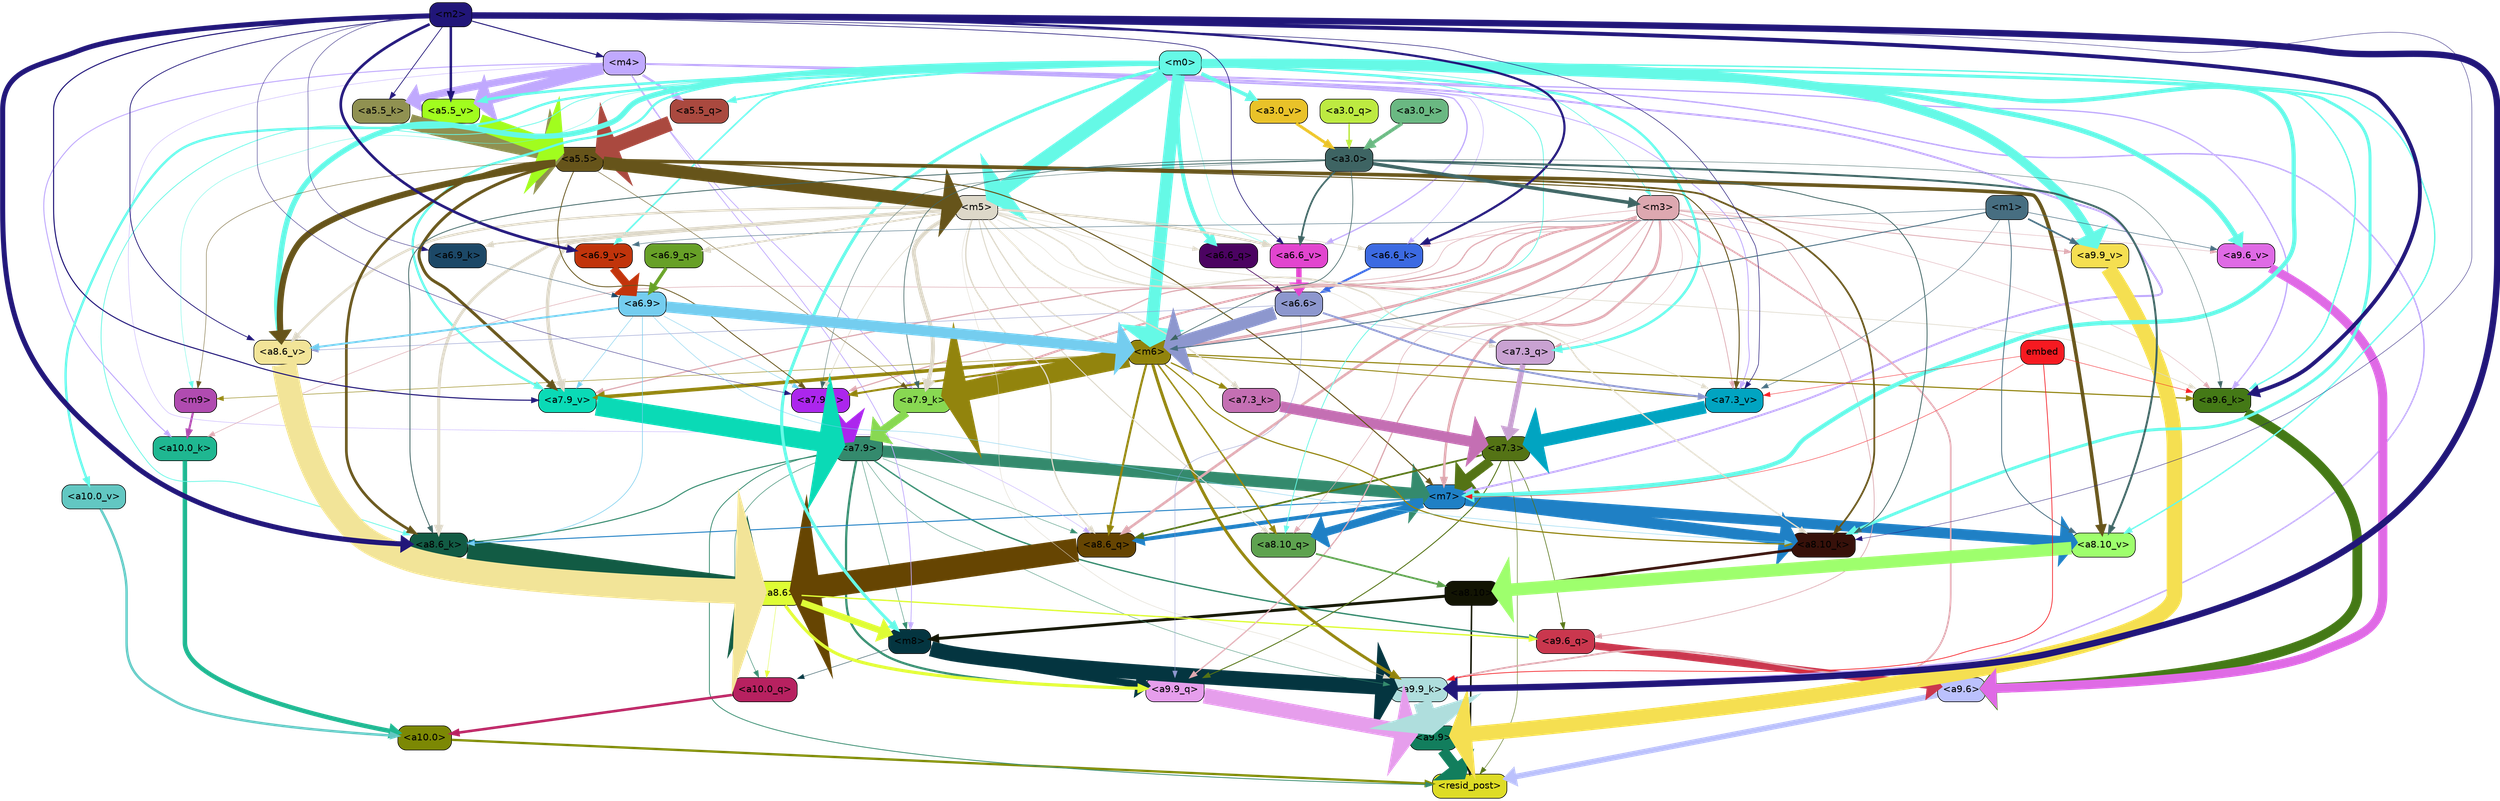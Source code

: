 strict digraph "" {
	graph [bgcolor=transparent,
		layout=dot,
		overlap=false,
		splines=true
	];
	"<a10.0>"	[color=black,
		fillcolor="#7c8804",
		fontname=Helvetica,
		shape=box,
		style="filled, rounded"];
	"<resid_post>"	[color=black,
		fillcolor="#dedc26",
		fontname=Helvetica,
		shape=box,
		style="filled, rounded"];
	"<a10.0>" -> "<resid_post>"	[color="#7c8804",
		penwidth=3.4253244400024414];
	"<a9.9>"	[color=black,
		fillcolor="#127e5d",
		fontname=Helvetica,
		shape=box,
		style="filled, rounded"];
	"<a9.9>" -> "<resid_post>"	[color="#127e5d",
		penwidth=16.05378818511963];
	"<a9.6>"	[color=black,
		fillcolor="#bbc1fd",
		fontname=Helvetica,
		shape=box,
		style="filled, rounded"];
	"<a9.6>" -> "<resid_post>"	[color="#bbc1fd",
		penwidth=8.33797836303711];
	"<a8.10>"	[color=black,
		fillcolor="#121403",
		fontname=Helvetica,
		shape=box,
		style="filled, rounded"];
	"<a8.10>" -> "<resid_post>"	[color="#121403",
		penwidth=2.3390636444091797];
	"<m8>"	[color=black,
		fillcolor="#043540",
		fontname=Helvetica,
		shape=box,
		style="filled, rounded"];
	"<a8.10>" -> "<m8>"	[color="#121403",
		penwidth=4.388927459716797];
	"<a7.9>"	[color=black,
		fillcolor="#348a6d",
		fontname=Helvetica,
		shape=box,
		style="filled, rounded"];
	"<a7.9>" -> "<resid_post>"	[color="#348a6d",
		penwidth=1.1926651000976562];
	"<a10.0_q>"	[color=black,
		fillcolor="#b72160",
		fontname=Helvetica,
		shape=box,
		style="filled, rounded"];
	"<a7.9>" -> "<a10.0_q>"	[color="#348a6d",
		penwidth=0.7811813354492188];
	"<a7.9>" -> "<m8>"	[color="#348a6d",
		penwidth=0.6738662719726562];
	"<a9.9_q>"	[color=black,
		fillcolor="#e69eec",
		fontname=Helvetica,
		shape=box,
		style="filled, rounded"];
	"<a7.9>" -> "<a9.9_q>"	[color="#348a6d",
		penwidth=3.33896541595459];
	"<a9.6_q>"	[color=black,
		fillcolor="#ca374e",
		fontname=Helvetica,
		shape=box,
		style="filled, rounded"];
	"<a7.9>" -> "<a9.6_q>"	[color="#348a6d",
		penwidth=2.0531044006347656];
	"<a9.9_k>"	[color=black,
		fillcolor="#afdedd",
		fontname=Helvetica,
		shape=box,
		style="filled, rounded"];
	"<a7.9>" -> "<a9.9_k>"	[color="#348a6d",
		penwidth=0.6];
	"<a8.6_q>"	[color=black,
		fillcolor="#664502",
		fontname=Helvetica,
		shape=box,
		style="filled, rounded"];
	"<a7.9>" -> "<a8.6_q>"	[color="#348a6d",
		penwidth=0.6];
	"<a8.6_k>"	[color=black,
		fillcolor="#125b44",
		fontname=Helvetica,
		shape=box,
		style="filled, rounded"];
	"<a7.9>" -> "<a8.6_k>"	[color="#348a6d",
		penwidth=1.5751152038574219];
	"<m7>"	[color=black,
		fillcolor="#1f80c5",
		fontname=Helvetica,
		shape=box,
		style="filled, rounded"];
	"<a7.9>" -> "<m7>"	[color="#348a6d",
		penwidth=17.67833709716797];
	"<a7.3>"	[color=black,
		fillcolor="#547315",
		fontname=Helvetica,
		shape=box,
		style="filled, rounded"];
	"<a7.3>" -> "<resid_post>"	[color="#547315",
		penwidth=0.7339706420898438];
	"<a7.3>" -> "<a9.9_q>"	[color="#547315",
		penwidth=1.3609809875488281];
	"<a7.3>" -> "<a9.6_q>"	[color="#547315",
		penwidth=0.9587650299072266];
	"<a7.3>" -> "<a8.6_q>"	[color="#547315",
		penwidth=2.597522735595703];
	"<a7.3>" -> "<m7>"	[color="#547315",
		penwidth=13.925512313842773];
	"<a10.0_q>" -> "<a10.0>"	[color="#b72160",
		penwidth=3.861766815185547];
	"<a10.0_k>"	[color=black,
		fillcolor="#1fb791",
		fontname=Helvetica,
		shape=box,
		style="filled, rounded"];
	"<a10.0_k>" -> "<a10.0>"	[color="#1fb791",
		penwidth=6.691814422607422];
	"<a10.0_v>"	[color=black,
		fillcolor="#62c7c2",
		fontname=Helvetica,
		shape=box,
		style="filled, rounded"];
	"<a10.0_v>" -> "<a10.0>"	[color="#62c7c2",
		penwidth=3.703948974609375];
	"<m8>" -> "<a10.0_q>"	[color="#043540",
		penwidth=0.6];
	"<m8>" -> "<a9.9_q>"	[color="#043540",
		penwidth=10.407995223999023];
	"<m8>" -> "<a9.9_k>"	[color="#043540",
		penwidth=22.67278480529785];
	"<a8.6>"	[color=black,
		fillcolor="#defd35",
		fontname=Helvetica,
		shape=box,
		style="filled, rounded"];
	"<a8.6>" -> "<a10.0_q>"	[color="#defd35",
		penwidth=0.6];
	"<a8.6>" -> "<m8>"	[color="#defd35",
		penwidth=9.616483688354492];
	"<a8.6>" -> "<a9.9_q>"	[color="#defd35",
		penwidth=4.681654930114746];
	"<a8.6>" -> "<a9.6_q>"	[color="#defd35",
		penwidth=2.0046749114990234];
	"<m9>"	[color=black,
		fillcolor="#b04bb0",
		fontname=Helvetica,
		shape=box,
		style="filled, rounded"];
	"<m9>" -> "<a10.0_k>"	[color="#b04bb0",
		penwidth=3.1536026000976562];
	"<m4>"	[color=black,
		fillcolor="#c0a9fe",
		fontname=Helvetica,
		shape=box,
		style="filled, rounded"];
	"<m4>" -> "<a10.0_k>"	[color="#c0a9fe",
		penwidth=1.4532089233398438];
	"<m4>" -> "<m8>"	[color="#c0a9fe",
		penwidth=1.1121444702148438];
	"<m4>" -> "<a9.9_k>"	[color="#c0a9fe",
		penwidth=2.1296005249023438];
	"<a9.6_k>"	[color=black,
		fillcolor="#447916",
		fontname=Helvetica,
		shape=box,
		style="filled, rounded"];
	"<m4>" -> "<a9.6_k>"	[color="#c0a9fe",
		penwidth=1.93524169921875];
	"<m4>" -> "<a8.6_q>"	[color="#c0a9fe",
		penwidth=0.6086311340332031];
	"<m4>" -> "<m7>"	[color="#c0a9fe",
		penwidth=2.9153175354003906];
	"<a7.9_k>"	[color=black,
		fillcolor="#88d852",
		fontname=Helvetica,
		shape=box,
		style="filled, rounded"];
	"<m4>" -> "<a7.9_k>"	[color="#c0a9fe",
		penwidth=1.0983266830444336];
	"<a7.3_v>"	[color=black,
		fillcolor="#01a4c1",
		fontname=Helvetica,
		shape=box,
		style="filled, rounded"];
	"<m4>" -> "<a7.3_v>"	[color="#c0a9fe",
		penwidth=1.2746734619140625];
	"<a6.6_k>"	[color=black,
		fillcolor="#3c6ae2",
		fontname=Helvetica,
		shape=box,
		style="filled, rounded"];
	"<m4>" -> "<a6.6_k>"	[color="#c0a9fe",
		penwidth=0.7470474243164062];
	"<a6.6_v>"	[color=black,
		fillcolor="#e245cf",
		fontname=Helvetica,
		shape=box,
		style="filled, rounded"];
	"<m4>" -> "<a6.6_v>"	[color="#c0a9fe",
		penwidth=1.873147964477539];
	"<a5.5_q>"	[color=black,
		fillcolor="#aa493f",
		fontname=Helvetica,
		shape=box,
		style="filled, rounded"];
	"<m4>" -> "<a5.5_q>"	[color="#c0a9fe",
		penwidth=3.6069361567497253];
	"<a5.5_k>"	[color=black,
		fillcolor="#909151",
		fontname=Helvetica,
		shape=box,
		style="filled, rounded"];
	"<m4>" -> "<a5.5_k>"	[color="#c0a9fe",
		penwidth=10.824847996234894];
	"<a5.5_v>"	[color=black,
		fillcolor="#a1fd1e",
		fontname=Helvetica,
		shape=box,
		style="filled, rounded"];
	"<m4>" -> "<a5.5_v>"	[color="#c0a9fe",
		penwidth=15.7442626953125];
	"<m3>"	[color=black,
		fillcolor="#dda8b0",
		fontname=Helvetica,
		shape=box,
		style="filled, rounded"];
	"<m3>" -> "<a10.0_k>"	[color="#dda8b0",
		penwidth=0.8012542724609375];
	"<m6>"	[color=black,
		fillcolor="#92840d",
		fontname=Helvetica,
		shape=box,
		style="filled, rounded"];
	"<m3>" -> "<m6>"	[color="#dda8b0",
		penwidth=4.0873308181762695];
	"<m3>" -> "<a9.9_q>"	[color="#dda8b0",
		penwidth=1.8098411560058594];
	"<m3>" -> "<a9.6_q>"	[color="#dda8b0",
		penwidth=1.0731983184814453];
	"<m3>" -> "<a9.9_k>"	[color="#dda8b0",
		penwidth=2.538074493408203];
	"<m3>" -> "<a9.6_k>"	[color="#dda8b0",
		penwidth=0.6];
	"<a9.9_v>"	[color=black,
		fillcolor="#f5df51",
		fontname=Helvetica,
		shape=box,
		style="filled, rounded"];
	"<m3>" -> "<a9.9_v>"	[color="#dda8b0",
		penwidth=1.1908531188964844];
	"<a9.6_v>"	[color=black,
		fillcolor="#df6ae5",
		fontname=Helvetica,
		shape=box,
		style="filled, rounded"];
	"<m3>" -> "<a9.6_v>"	[color="#dda8b0",
		penwidth=0.6];
	"<a8.10_q>"	[color=black,
		fillcolor="#5ea24f",
		fontname=Helvetica,
		shape=box,
		style="filled, rounded"];
	"<m3>" -> "<a8.10_q>"	[color="#dda8b0",
		penwidth=0.7969093322753906];
	"<m3>" -> "<a8.6_q>"	[color="#dda8b0",
		penwidth=3.8069801330566406];
	"<m3>" -> "<m7>"	[color="#dda8b0",
		penwidth=3.7463531494140625];
	"<a7.9_q>"	[color=black,
		fillcolor="#ac26ed",
		fontname=Helvetica,
		shape=box,
		style="filled, rounded"];
	"<m3>" -> "<a7.9_q>"	[color="#dda8b0",
		penwidth=1.7077007293701172];
	"<a7.3_q>"	[color=black,
		fillcolor="#c9a2d2",
		fontname=Helvetica,
		shape=box,
		style="filled, rounded"];
	"<m3>" -> "<a7.3_q>"	[color="#dda8b0",
		penwidth=0.6810226440429688];
	"<m3>" -> "<a7.9_k>"	[color="#dda8b0",
		penwidth=3.0535898208618164];
	"<a7.9_v>"	[color=black,
		fillcolor="#0adab6",
		fontname=Helvetica,
		shape=box,
		style="filled, rounded"];
	"<m3>" -> "<a7.9_v>"	[color="#dda8b0",
		penwidth=1.8027725219726562];
	"<m3>" -> "<a7.3_v>"	[color="#dda8b0",
		penwidth=1.0946578979492188];
	"<m3>" -> "<a6.6_k>"	[color="#dda8b0",
		penwidth=0.6740627288818359];
	"<m0>"	[color=black,
		fillcolor="#65f9e6",
		fontname=Helvetica,
		shape=box,
		style="filled, rounded"];
	"<m0>" -> "<a10.0_v>"	[color="#65f9e6",
		penwidth=3.520832061767578];
	"<m0>" -> "<m8>"	[color="#65f9e6",
		penwidth=4.624839782714844];
	"<m0>" -> "<m9>"	[color="#65f9e6",
		penwidth=0.6];
	"<m0>" -> "<m3>"	[color="#65f9e6",
		penwidth=0.9854207634925842];
	"<m0>" -> "<m6>"	[color="#65f9e6",
		penwidth=18.578011751174927];
	"<m0>" -> "<a9.6_k>"	[color="#65f9e6",
		penwidth=2.0742149353027344];
	"<m0>" -> "<a9.9_v>"	[color="#65f9e6",
		penwidth=13.6649169921875];
	"<m0>" -> "<a9.6_v>"	[color="#65f9e6",
		penwidth=7.575786590576172];
	"<m5>"	[color=black,
		fillcolor="#ddd8c9",
		fontname=Helvetica,
		shape=box,
		style="filled, rounded"];
	"<m0>" -> "<m5>"	[color="#65f9e6",
		penwidth=21.776307940483093];
	"<m0>" -> "<a8.10_q>"	[color="#65f9e6",
		penwidth=1.1731605529785156];
	"<a8.10_k>"	[color=black,
		fillcolor="#37110a",
		fontname=Helvetica,
		shape=box,
		style="filled, rounded"];
	"<m0>" -> "<a8.10_k>"	[color="#65f9e6",
		penwidth=4.350425720214844];
	"<m0>" -> "<a8.6_k>"	[color="#65f9e6",
		penwidth=1.1486854553222656];
	"<a8.10_v>"	[color=black,
		fillcolor="#9eff6d",
		fontname=Helvetica,
		shape=box,
		style="filled, rounded"];
	"<m0>" -> "<a8.10_v>"	[color="#65f9e6",
		penwidth=2.0526657104492188];
	"<a8.6_v>"	[color=black,
		fillcolor="#f2e498",
		fontname=Helvetica,
		shape=box,
		style="filled, rounded"];
	"<m0>" -> "<a8.6_v>"	[color="#65f9e6",
		penwidth=7.951751708984375];
	"<m0>" -> "<m7>"	[color="#65f9e6",
		penwidth=6.283721923828125];
	"<m0>" -> "<a7.3_q>"	[color="#65f9e6",
		penwidth=3.6216583251953125];
	"<m0>" -> "<a7.9_v>"	[color="#65f9e6",
		penwidth=3.447589874267578];
	"<a6.6_q>"	[color=black,
		fillcolor="#4b0361",
		fontname=Helvetica,
		shape=box,
		style="filled, rounded"];
	"<m0>" -> "<a6.6_q>"	[color="#65f9e6",
		penwidth=5.959924697875977];
	"<a6.9_v>"	[color=black,
		fillcolor="#c1340b",
		fontname=Helvetica,
		shape=box,
		style="filled, rounded"];
	"<m0>" -> "<a6.9_v>"	[color="#65f9e6",
		penwidth=2.383556365966797];
	"<m0>" -> "<a6.6_v>"	[color="#65f9e6",
		penwidth=0.6];
	"<m0>" -> "<a5.5_q>"	[color="#65f9e6",
		penwidth=2.9749149084091187];
	"<m0>" -> "<a5.5_v>"	[color="#65f9e6",
		penwidth=3.8549962043762207];
	"<a3.0_v>"	[color=black,
		fillcolor="#e9c229",
		fontname=Helvetica,
		shape=box,
		style="filled, rounded"];
	"<m0>" -> "<a3.0_v>"	[color="#65f9e6",
		penwidth=5.552117370069027];
	"<m6>" -> "<m9>"	[color="#92840d",
		penwidth=0.7276992797851562];
	"<m6>" -> "<a9.9_k>"	[color="#92840d",
		penwidth=4.405937194824219];
	"<m6>" -> "<a9.6_k>"	[color="#92840d",
		penwidth=1.6540985107421875];
	"<m6>" -> "<a8.10_q>"	[color="#92840d",
		penwidth=2.2618331909179688];
	"<m6>" -> "<a8.6_q>"	[color="#92840d",
		penwidth=3.241657257080078];
	"<m6>" -> "<a8.10_k>"	[color="#92840d",
		penwidth=1.733642578125];
	"<m6>" -> "<a7.9_q>"	[color="#92840d",
		penwidth=2.9651412963867188];
	"<m6>" -> "<a7.9_k>"	[color="#92840d",
		penwidth=29.52049446105957];
	"<a7.3_k>"	[color=black,
		fillcolor="#c46fb3",
		fontname=Helvetica,
		shape=box,
		style="filled, rounded"];
	"<m6>" -> "<a7.3_k>"	[color="#92840d",
		penwidth=1.8433246612548828];
	"<m6>" -> "<a7.9_v>"	[color="#92840d",
		penwidth=5.381137847900391];
	"<m6>" -> "<a7.3_v>"	[color="#92840d",
		penwidth=1.3778877258300781];
	"<a5.5>"	[color=black,
		fillcolor="#66541a",
		fontname=Helvetica,
		shape=box,
		style="filled, rounded"];
	"<a5.5>" -> "<m9>"	[color="#66541a",
		penwidth=0.6];
	"<a5.5>" -> "<m5>"	[color="#66541a",
		penwidth=19.247835159301758];
	"<a5.5>" -> "<a8.10_k>"	[color="#66541a",
		penwidth=2.6749038696289062];
	"<a5.5>" -> "<a8.6_k>"	[color="#66541a",
		penwidth=3.9810218811035156];
	"<a5.5>" -> "<a8.10_v>"	[color="#66541a",
		penwidth=5.2978057861328125];
	"<a5.5>" -> "<a8.6_v>"	[color="#66541a",
		penwidth=9.177913665771484];
	"<a5.5>" -> "<m7>"	[color="#66541a",
		penwidth=1.5525360107421875];
	"<a5.5>" -> "<a7.9_q>"	[color="#66541a",
		penwidth=1.22930908203125];
	"<a5.5>" -> "<a7.9_k>"	[color="#66541a",
		penwidth=0.6708955764770508];
	"<a5.5>" -> "<a7.9_v>"	[color="#66541a",
		penwidth=4.432796478271484];
	"<a5.5>" -> "<a7.3_v>"	[color="#66541a",
		penwidth=1.4417800903320312];
	"<a9.9_q>" -> "<a9.9>"	[color="#e69eec",
		penwidth=23.20368194580078];
	"<a9.6_q>" -> "<a9.6>"	[color="#ca374e",
		penwidth=11.181507110595703];
	"<a9.9_k>" -> "<a9.9>"	[color="#afdedd",
		penwidth=26.641464233398438];
	"<a9.6_k>" -> "<a9.6>"	[color="#447916",
		penwidth=14.532459259033203];
	"<a9.9_v>" -> "<a9.9>"	[color="#f5df51",
		penwidth=23.02225112915039];
	"<a9.6_v>" -> "<a9.6>"	[color="#df6ae5",
		penwidth=13.634431838989258];
	"<a6.6>"	[color=black,
		fillcolor="#8d97ce",
		fontname=Helvetica,
		shape=box,
		style="filled, rounded"];
	"<a6.6>" -> "<m6>"	[color="#8d97ce",
		penwidth=19.58005142211914];
	"<a6.6>" -> "<a9.9_q>"	[color="#8d97ce",
		penwidth=0.6];
	"<a6.6>" -> "<a8.6_v>"	[color="#8d97ce",
		penwidth=0.6731643676757812];
	"<a6.6>" -> "<a7.3_q>"	[color="#8d97ce",
		penwidth=0.6];
	"<a6.6>" -> "<a7.3_v>"	[color="#8d97ce",
		penwidth=2.8381996154785156];
	"<m5>" -> "<m6>"	[color="#ddd8c9",
		penwidth=1.7808427810668945];
	"<m5>" -> "<a9.9_k>"	[color="#ddd8c9",
		penwidth=0.6];
	"<m5>" -> "<a9.6_k>"	[color="#ddd8c9",
		penwidth=0.9087238311767578];
	"<m5>" -> "<a8.10_q>"	[color="#ddd8c9",
		penwidth=1.3886604309082031];
	"<m5>" -> "<a8.6_q>"	[color="#ddd8c9",
		penwidth=1.8975334167480469];
	"<m5>" -> "<a8.10_k>"	[color="#ddd8c9",
		penwidth=1.9560012817382812];
	"<m5>" -> "<a8.6_k>"	[color="#ddd8c9",
		penwidth=4.4348602294921875];
	"<m5>" -> "<a8.6_v>"	[color="#ddd8c9",
		penwidth=3.547332763671875];
	"<m5>" -> "<a7.9_q>"	[color="#ddd8c9",
		penwidth=0.9239292144775391];
	"<m5>" -> "<a7.3_q>"	[color="#ddd8c9",
		penwidth=0.6050910949707031];
	"<m5>" -> "<a7.9_k>"	[color="#ddd8c9",
		penwidth=5.895898818969727];
	"<m5>" -> "<a7.3_k>"	[color="#ddd8c9",
		penwidth=2.047999382019043];
	"<m5>" -> "<a7.9_v>"	[color="#ddd8c9",
		penwidth=5.163473129272461];
	"<m5>" -> "<a7.3_v>"	[color="#ddd8c9",
		penwidth=0.7120857238769531];
	"<a6.9_q>"	[color=black,
		fillcolor="#67a027",
		fontname=Helvetica,
		shape=box,
		style="filled, rounded"];
	"<m5>" -> "<a6.9_q>"	[color="#ddd8c9",
		penwidth=2.6011505126953125];
	"<m5>" -> "<a6.6_q>"	[color="#ddd8c9",
		penwidth=0.6670303344726562];
	"<a6.9_k>"	[color=black,
		fillcolor="#1c4867",
		fontname=Helvetica,
		shape=box,
		style="filled, rounded"];
	"<m5>" -> "<a6.9_k>"	[color="#ddd8c9",
		penwidth=2.202533721923828];
	"<m5>" -> "<a6.6_k>"	[color="#ddd8c9",
		penwidth=1.00042724609375];
	"<m5>" -> "<a6.6_v>"	[color="#ddd8c9",
		penwidth=3.4290390014648438];
	"<m2>"	[color=black,
		fillcolor="#211679",
		fontname=Helvetica,
		shape=box,
		style="filled, rounded"];
	"<m2>" -> "<m4>"	[color="#211679",
		penwidth=1.4602203071117401];
	"<m2>" -> "<a9.9_k>"	[color="#211679",
		penwidth=9.546476364135742];
	"<m2>" -> "<a9.6_k>"	[color="#211679",
		penwidth=5.765581130981445];
	"<m2>" -> "<a8.10_k>"	[color="#211679",
		penwidth=0.6];
	"<m2>" -> "<a8.6_k>"	[color="#211679",
		penwidth=7.5130767822265625];
	"<m2>" -> "<a8.6_v>"	[color="#211679",
		penwidth=1.1399917602539062];
	"<m2>" -> "<a7.9_q>"	[color="#211679",
		penwidth=0.6];
	"<m2>" -> "<a7.9_v>"	[color="#211679",
		penwidth=1.5795440673828125];
	"<m2>" -> "<a7.3_v>"	[color="#211679",
		penwidth=0.8394660949707031];
	"<m2>" -> "<a6.9_k>"	[color="#211679",
		penwidth=0.6];
	"<m2>" -> "<a6.6_k>"	[color="#211679",
		penwidth=3.2944984436035156];
	"<m2>" -> "<a6.9_v>"	[color="#211679",
		penwidth=3.973684310913086];
	"<m2>" -> "<a6.6_v>"	[color="#211679",
		penwidth=0.9880199432373047];
	"<m2>" -> "<a5.5_k>"	[color="#211679",
		penwidth=1.0944238007068634];
	"<m2>" -> "<a5.5_v>"	[color="#211679",
		penwidth=3.6759214401245117];
	embed	[color=black,
		fillcolor="#f61a21",
		fontname=Helvetica,
		shape=box,
		style="filled, rounded"];
	embed -> "<a9.9_k>"	[color="#f61a21",
		penwidth=1.044057846069336];
	embed -> "<a9.6_k>"	[color="#f61a21",
		penwidth=0.6];
	embed -> "<m7>"	[color="#f61a21",
		penwidth=0.6];
	embed -> "<a7.3_v>"	[color="#f61a21",
		penwidth=0.6];
	"<a3.0>"	[color=black,
		fillcolor="#3e6463",
		fontname=Helvetica,
		shape=box,
		style="filled, rounded"];
	"<a3.0>" -> "<m3>"	[color="#3e6463",
		penwidth=5.168092966079712];
	"<a3.0>" -> "<m6>"	[color="#3e6463",
		penwidth=0.9893608093261719];
	"<a3.0>" -> "<a9.6_k>"	[color="#3e6463",
		penwidth=0.6];
	"<a3.0>" -> "<a8.10_k>"	[color="#3e6463",
		penwidth=1.2375259399414062];
	"<a3.0>" -> "<a8.6_k>"	[color="#3e6463",
		penwidth=1.2278594970703125];
	"<a3.0>" -> "<a8.10_v>"	[color="#3e6463",
		penwidth=2.9724464416503906];
	"<a3.0>" -> "<a7.9_q>"	[color="#3e6463",
		penwidth=0.6];
	"<a3.0>" -> "<a7.9_k>"	[color="#3e6463",
		penwidth=0.9558658599853516];
	"<a3.0>" -> "<a6.6_v>"	[color="#3e6463",
		penwidth=2.5804481506347656];
	"<m1>"	[color=black,
		fillcolor="#476e81",
		fontname=Helvetica,
		shape=box,
		style="filled, rounded"];
	"<m1>" -> "<m6>"	[color="#476e81",
		penwidth=1.3794612884521484];
	"<m1>" -> "<a9.9_v>"	[color="#476e81",
		penwidth=2.484710693359375];
	"<m1>" -> "<a9.6_v>"	[color="#476e81",
		penwidth=0.8296928405761719];
	"<m1>" -> "<a8.10_v>"	[color="#476e81",
		penwidth=1.2231903076171875];
	"<m1>" -> "<a7.3_v>"	[color="#476e81",
		penwidth=0.7203178405761719];
	"<m1>" -> "<a6.9_v>"	[color="#476e81",
		penwidth=0.7137031555175781];
	"<a8.10_q>" -> "<a8.10>"	[color="#5ea24f",
		penwidth=2.6974411010742188];
	"<a8.6_q>" -> "<a8.6>"	[color="#664502",
		penwidth=34.91962909698486];
	"<a8.10_k>" -> "<a8.10>"	[color="#37110a",
		penwidth=3.9815139770507812];
	"<a8.6_k>" -> "<a8.6>"	[color="#125b44",
		penwidth=30.12779998779297];
	"<a8.10_v>" -> "<a8.10>"	[color="#9eff6d",
		penwidth=18.80433464050293];
	"<a8.6_v>" -> "<a8.6>"	[color="#f2e498",
		penwidth=37.04597568511963];
	"<m7>" -> "<a8.10_q>"	[color="#1f80c5",
		penwidth=12.189899444580078];
	"<m7>" -> "<a8.6_q>"	[color="#1f80c5",
		penwidth=5.949329376220703];
	"<m7>" -> "<a8.10_k>"	[color="#1f80c5",
		penwidth=16.634174346923828];
	"<m7>" -> "<a8.6_k>"	[color="#1f80c5",
		penwidth=1.4160232543945312];
	"<m7>" -> "<a8.10_v>"	[color="#1f80c5",
		penwidth=15.893604278564453];
	"<a6.9>"	[color=black,
		fillcolor="#74cdef",
		fontname=Helvetica,
		shape=box,
		style="filled, rounded"];
	"<a6.9>" -> "<m6>"	[color="#74cdef",
		penwidth=16.39166831970215];
	"<a6.9>" -> "<a8.10_k>"	[color="#74cdef",
		penwidth=0.6];
	"<a6.9>" -> "<a8.6_k>"	[color="#74cdef",
		penwidth=0.8667373657226562];
	"<a6.9>" -> "<a8.6_v>"	[color="#74cdef",
		penwidth=2.8011817932128906];
	"<a6.9>" -> "<a7.9_q>"	[color="#74cdef",
		penwidth=0.6];
	"<a6.9>" -> "<a7.9_v>"	[color="#74cdef",
		penwidth=0.6784553527832031];
	"<a7.9_q>" -> "<a7.9>"	[color="#ac26ed",
		penwidth=17.651885986328125];
	"<a7.3_q>" -> "<a7.3>"	[color="#c9a2d2",
		penwidth=7.866306304931641];
	"<a7.9_k>" -> "<a7.9>"	[color="#88d852",
		penwidth=12.17039680480957];
	"<a7.3_k>" -> "<a7.3>"	[color="#c46fb3",
		penwidth=16.016246795654297];
	"<a7.9_v>" -> "<a7.9>"	[color="#0adab6",
		penwidth=29.394658088684082];
	"<a7.3_v>" -> "<a7.3>"	[color="#01a4c1",
		penwidth=19.01776695251465];
	"<a6.9_q>" -> "<a6.9>"	[color="#67a027",
		penwidth=5.041379928588867];
	"<a6.6_q>" -> "<a6.6>"	[color="#4b0361",
		penwidth=1.0210704803466797];
	"<a6.9_k>" -> "<a6.9>"	[color="#1c4867",
		penwidth=0.6];
	"<a6.6_k>" -> "<a6.6>"	[color="#3c6ae2",
		penwidth=3.0834922790527344];
	"<a6.9_v>" -> "<a6.9>"	[color="#c1340b",
		penwidth=12.179949760437012];
	"<a6.6_v>" -> "<a6.6>"	[color="#e245cf",
		penwidth=8.061713218688965];
	"<a5.5_q>" -> "<a5.5>"	[color="#aa493f",
		penwidth=22.712479948997498];
	"<a5.5_k>" -> "<a5.5>"	[color="#909151",
		penwidth=22.36222541332245];
	"<a5.5_v>" -> "<a5.5>"	[color="#a1fd1e",
		penwidth=24.821291208267212];
	"<a3.0_q>"	[color=black,
		fillcolor="#bdea41",
		fontname=Helvetica,
		shape=box,
		style="filled, rounded"];
	"<a3.0_q>" -> "<a3.0>"	[color="#bdea41",
		penwidth=2.2337501645088196];
	"<a3.0_k>"	[color=black,
		fillcolor="#6ab882",
		fontname=Helvetica,
		shape=box,
		style="filled, rounded"];
	"<a3.0_k>" -> "<a3.0>"	[color="#6ab882",
		penwidth=5.064743101596832];
	"<a3.0_v>" -> "<a3.0>"	[color="#e9c229",
		penwidth=4.36527544260025];
}
